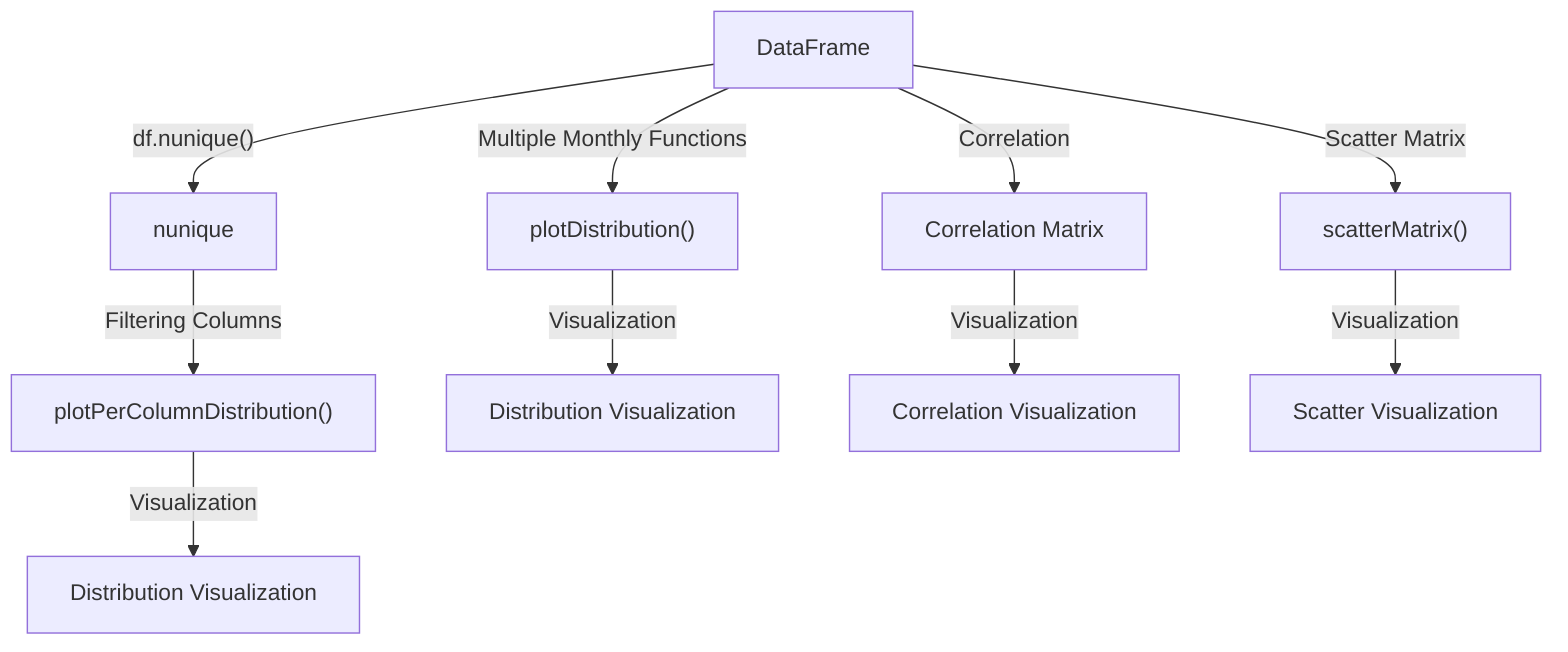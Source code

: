 graph TD;
    A["DataFrame"] -->|"df.nunique()"| B["nunique"];
    B -->|"Filtering Columns"| C["plotPerColumnDistribution()"];
    A -->|"Multiple Monthly Functions"| D["plotDistribution()"];
    A -->|"Correlation"| E["Correlation Matrix"];
    A -->|"Scatter Matrix"| F["scatterMatrix()"];
    C -->|"Visualization"| G["Distribution Visualization"];
    D -->|"Visualization"| H["Distribution Visualization"];
    E -->|"Visualization"| I["Correlation Visualization"];
    F -->|"Visualization"| J["Scatter Visualization"];